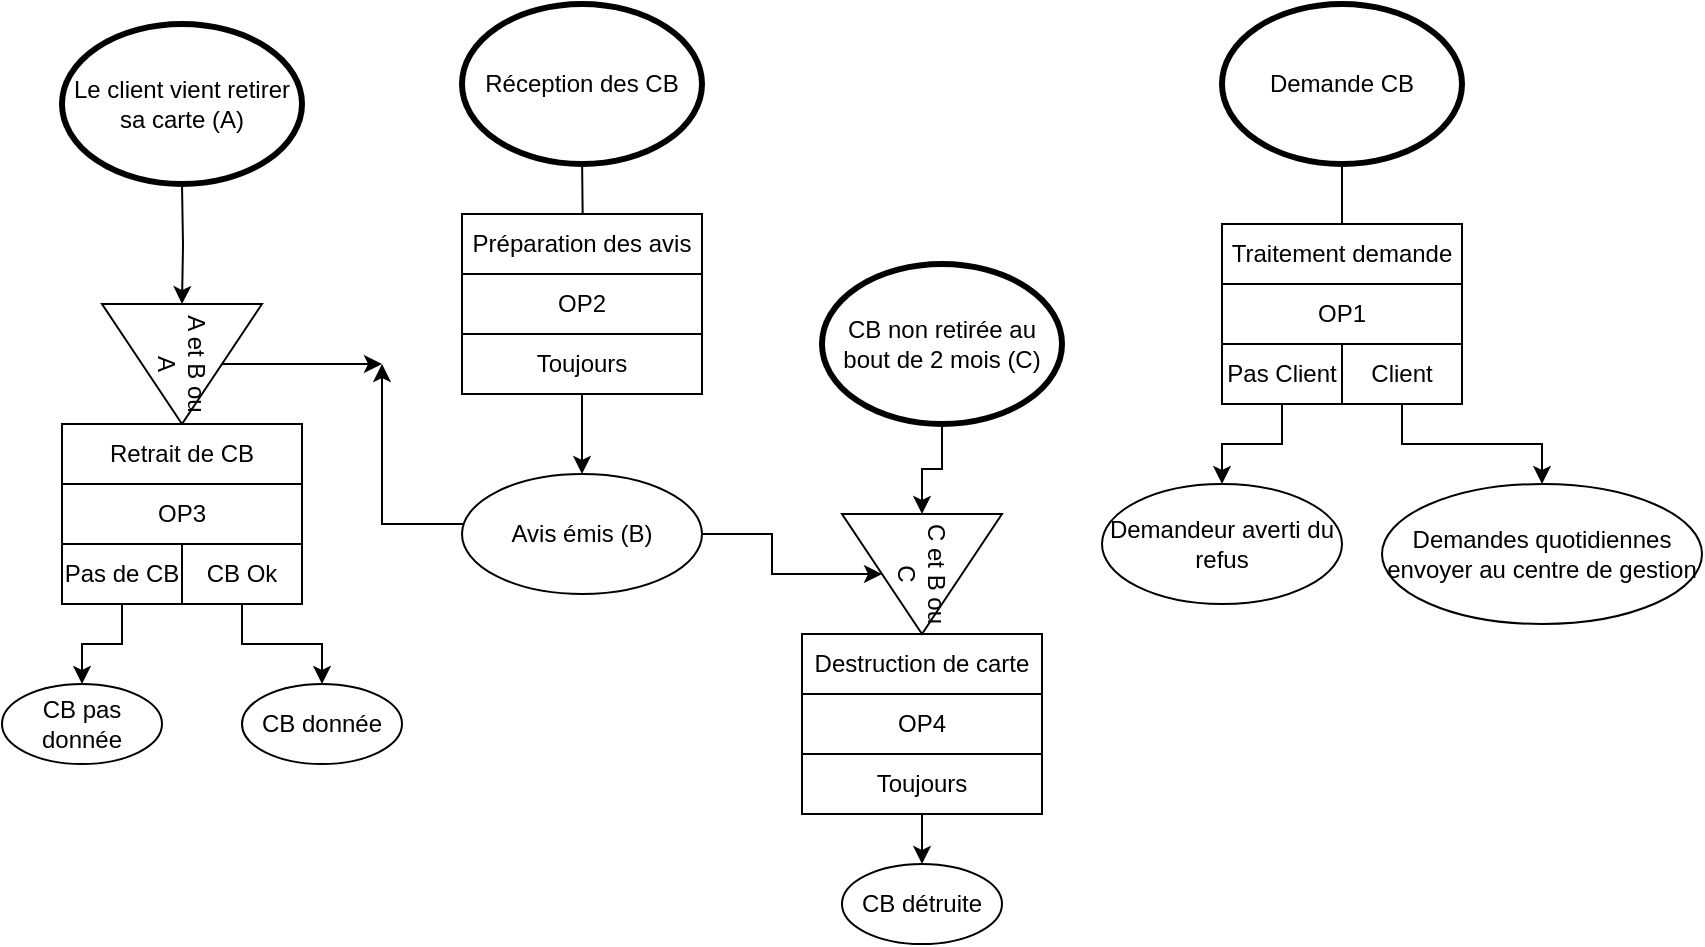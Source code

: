 <mxfile version="16.6.6" type="github">
  <diagram id="WWr4aDMTfHQDkcVUxGCE" name="Page-1">
    <mxGraphModel dx="1038" dy="543" grid="1" gridSize="10" guides="1" tooltips="1" connect="1" arrows="1" fold="1" page="1" pageScale="1" pageWidth="827" pageHeight="1169" math="0" shadow="0">
      <root>
        <mxCell id="0" />
        <mxCell id="1" parent="0" />
        <mxCell id="_ISTVUI6OvjRX1HSTE76-8" value="" style="edgeStyle=orthogonalEdgeStyle;rounded=0;orthogonalLoop=1;jettySize=auto;html=1;" edge="1" parent="1" source="_ISTVUI6OvjRX1HSTE76-1">
          <mxGeometry relative="1" as="geometry">
            <mxPoint x="730" y="210" as="targetPoint" />
          </mxGeometry>
        </mxCell>
        <mxCell id="_ISTVUI6OvjRX1HSTE76-1" value="Demande CB" style="ellipse;whiteSpace=wrap;html=1;strokeWidth=3;" vertex="1" parent="1">
          <mxGeometry x="640" y="40" width="120" height="80" as="geometry" />
        </mxCell>
        <mxCell id="_ISTVUI6OvjRX1HSTE76-2" value="Traitement demande" style="rounded=0;whiteSpace=wrap;html=1;strokeWidth=1;" vertex="1" parent="1">
          <mxGeometry x="640" y="150" width="120" height="30" as="geometry" />
        </mxCell>
        <mxCell id="_ISTVUI6OvjRX1HSTE76-3" value="OP1" style="rounded=0;whiteSpace=wrap;html=1;strokeWidth=1;" vertex="1" parent="1">
          <mxGeometry x="640" y="180" width="120" height="30" as="geometry" />
        </mxCell>
        <mxCell id="_ISTVUI6OvjRX1HSTE76-32" value="" style="edgeStyle=orthogonalEdgeStyle;rounded=0;orthogonalLoop=1;jettySize=auto;html=1;" edge="1" parent="1" source="_ISTVUI6OvjRX1HSTE76-6" target="_ISTVUI6OvjRX1HSTE76-11">
          <mxGeometry relative="1" as="geometry" />
        </mxCell>
        <mxCell id="_ISTVUI6OvjRX1HSTE76-6" value="Pas Client" style="rounded=0;whiteSpace=wrap;html=1;strokeWidth=1;" vertex="1" parent="1">
          <mxGeometry x="640" y="210" width="60" height="30" as="geometry" />
        </mxCell>
        <mxCell id="_ISTVUI6OvjRX1HSTE76-10" value="" style="edgeStyle=orthogonalEdgeStyle;rounded=0;orthogonalLoop=1;jettySize=auto;html=1;" edge="1" parent="1" source="_ISTVUI6OvjRX1HSTE76-7" target="_ISTVUI6OvjRX1HSTE76-9">
          <mxGeometry relative="1" as="geometry" />
        </mxCell>
        <mxCell id="_ISTVUI6OvjRX1HSTE76-7" value="Client" style="rounded=0;whiteSpace=wrap;html=1;strokeWidth=1;" vertex="1" parent="1">
          <mxGeometry x="700" y="210" width="60" height="30" as="geometry" />
        </mxCell>
        <mxCell id="_ISTVUI6OvjRX1HSTE76-9" value="Demandes quotidiennes envoyer au centre de gestion" style="ellipse;whiteSpace=wrap;html=1;rounded=0;strokeWidth=1;" vertex="1" parent="1">
          <mxGeometry x="720" y="280" width="160" height="70" as="geometry" />
        </mxCell>
        <mxCell id="_ISTVUI6OvjRX1HSTE76-11" value="Demandeur averti du refus" style="ellipse;whiteSpace=wrap;html=1;rounded=0;strokeWidth=1;" vertex="1" parent="1">
          <mxGeometry x="580" y="280" width="120" height="60" as="geometry" />
        </mxCell>
        <mxCell id="_ISTVUI6OvjRX1HSTE76-20" value="" style="edgeStyle=orthogonalEdgeStyle;rounded=0;orthogonalLoop=1;jettySize=auto;html=1;" edge="1" parent="1" target="_ISTVUI6OvjRX1HSTE76-17">
          <mxGeometry relative="1" as="geometry">
            <mxPoint x="320" y="115" as="sourcePoint" />
          </mxGeometry>
        </mxCell>
        <mxCell id="_ISTVUI6OvjRX1HSTE76-13" value="Réception des CB" style="ellipse;whiteSpace=wrap;html=1;strokeWidth=3;" vertex="1" parent="1">
          <mxGeometry x="260" y="40" width="120" height="80" as="geometry" />
        </mxCell>
        <mxCell id="_ISTVUI6OvjRX1HSTE76-14" value="Préparation des avis" style="rounded=0;whiteSpace=wrap;html=1;strokeWidth=1;" vertex="1" parent="1">
          <mxGeometry x="260" y="145" width="120" height="30" as="geometry" />
        </mxCell>
        <mxCell id="_ISTVUI6OvjRX1HSTE76-15" value="OP2" style="rounded=0;whiteSpace=wrap;html=1;strokeWidth=1;" vertex="1" parent="1">
          <mxGeometry x="260" y="175" width="120" height="30" as="geometry" />
        </mxCell>
        <mxCell id="_ISTVUI6OvjRX1HSTE76-19" value="" style="edgeStyle=orthogonalEdgeStyle;rounded=0;orthogonalLoop=1;jettySize=auto;html=1;" edge="1" parent="1" source="_ISTVUI6OvjRX1HSTE76-17" target="_ISTVUI6OvjRX1HSTE76-18">
          <mxGeometry relative="1" as="geometry" />
        </mxCell>
        <mxCell id="_ISTVUI6OvjRX1HSTE76-17" value="Toujours" style="rounded=0;whiteSpace=wrap;html=1;strokeWidth=1;" vertex="1" parent="1">
          <mxGeometry x="260" y="205" width="120" height="30" as="geometry" />
        </mxCell>
        <mxCell id="_ISTVUI6OvjRX1HSTE76-34" style="edgeStyle=orthogonalEdgeStyle;rounded=0;orthogonalLoop=1;jettySize=auto;html=1;" edge="1" parent="1" source="_ISTVUI6OvjRX1HSTE76-18">
          <mxGeometry relative="1" as="geometry">
            <mxPoint x="220" y="220" as="targetPoint" />
            <Array as="points">
              <mxPoint x="220" y="300" />
            </Array>
          </mxGeometry>
        </mxCell>
        <mxCell id="_ISTVUI6OvjRX1HSTE76-45" value="" style="edgeStyle=orthogonalEdgeStyle;rounded=0;orthogonalLoop=1;jettySize=auto;html=1;" edge="1" parent="1" source="_ISTVUI6OvjRX1HSTE76-18" target="_ISTVUI6OvjRX1HSTE76-44">
          <mxGeometry relative="1" as="geometry" />
        </mxCell>
        <mxCell id="_ISTVUI6OvjRX1HSTE76-18" value="Avis émis (B)" style="ellipse;whiteSpace=wrap;html=1;rounded=0;strokeWidth=1;" vertex="1" parent="1">
          <mxGeometry x="260" y="275" width="120" height="60" as="geometry" />
        </mxCell>
        <mxCell id="_ISTVUI6OvjRX1HSTE76-23" value="" style="edgeStyle=orthogonalEdgeStyle;rounded=0;orthogonalLoop=1;jettySize=auto;html=1;" edge="1" parent="1" target="_ISTVUI6OvjRX1HSTE76-22">
          <mxGeometry relative="1" as="geometry">
            <mxPoint x="120" y="130" as="sourcePoint" />
          </mxGeometry>
        </mxCell>
        <mxCell id="_ISTVUI6OvjRX1HSTE76-21" value="Le client vient retirer sa carte (A)" style="ellipse;whiteSpace=wrap;html=1;strokeWidth=3;" vertex="1" parent="1">
          <mxGeometry x="60" y="50" width="120" height="80" as="geometry" />
        </mxCell>
        <mxCell id="_ISTVUI6OvjRX1HSTE76-35" value="" style="edgeStyle=orthogonalEdgeStyle;rounded=0;orthogonalLoop=1;jettySize=auto;html=1;" edge="1" parent="1" source="_ISTVUI6OvjRX1HSTE76-22">
          <mxGeometry relative="1" as="geometry">
            <mxPoint x="220" y="220" as="targetPoint" />
          </mxGeometry>
        </mxCell>
        <mxCell id="_ISTVUI6OvjRX1HSTE76-22" value="A et B ou A" style="triangle;strokeWidth=1;rotation=90;textDirection=ltr;verticalAlign=middle;whiteSpace=wrap;html=1;" vertex="1" parent="1">
          <mxGeometry x="90" y="180" width="60" height="80" as="geometry" />
        </mxCell>
        <mxCell id="_ISTVUI6OvjRX1HSTE76-24" value="Retrait de CB" style="rounded=0;whiteSpace=wrap;html=1;strokeWidth=1;" vertex="1" parent="1">
          <mxGeometry x="60" y="250" width="120" height="30" as="geometry" />
        </mxCell>
        <mxCell id="_ISTVUI6OvjRX1HSTE76-25" value="OP3" style="rounded=0;whiteSpace=wrap;html=1;strokeWidth=1;" vertex="1" parent="1">
          <mxGeometry x="60" y="280" width="120" height="30" as="geometry" />
        </mxCell>
        <mxCell id="_ISTVUI6OvjRX1HSTE76-29" value="" style="edgeStyle=orthogonalEdgeStyle;rounded=0;orthogonalLoop=1;jettySize=auto;html=1;" edge="1" parent="1" source="_ISTVUI6OvjRX1HSTE76-26" target="_ISTVUI6OvjRX1HSTE76-28">
          <mxGeometry relative="1" as="geometry" />
        </mxCell>
        <mxCell id="_ISTVUI6OvjRX1HSTE76-26" value="CB Ok" style="rounded=0;whiteSpace=wrap;html=1;strokeWidth=1;" vertex="1" parent="1">
          <mxGeometry x="120" y="310" width="60" height="30" as="geometry" />
        </mxCell>
        <mxCell id="_ISTVUI6OvjRX1HSTE76-31" value="" style="edgeStyle=orthogonalEdgeStyle;rounded=0;orthogonalLoop=1;jettySize=auto;html=1;" edge="1" parent="1" source="_ISTVUI6OvjRX1HSTE76-27" target="_ISTVUI6OvjRX1HSTE76-30">
          <mxGeometry relative="1" as="geometry" />
        </mxCell>
        <mxCell id="_ISTVUI6OvjRX1HSTE76-27" value="Pas de CB" style="rounded=0;whiteSpace=wrap;html=1;strokeWidth=1;" vertex="1" parent="1">
          <mxGeometry x="60" y="310" width="60" height="30" as="geometry" />
        </mxCell>
        <mxCell id="_ISTVUI6OvjRX1HSTE76-28" value="CB donnée" style="ellipse;whiteSpace=wrap;html=1;rounded=0;strokeWidth=1;" vertex="1" parent="1">
          <mxGeometry x="150" y="380" width="80" height="40" as="geometry" />
        </mxCell>
        <mxCell id="_ISTVUI6OvjRX1HSTE76-30" value="CB pas donnée" style="ellipse;whiteSpace=wrap;html=1;rounded=0;strokeWidth=1;" vertex="1" parent="1">
          <mxGeometry x="30" y="380" width="80" height="40" as="geometry" />
        </mxCell>
        <mxCell id="_ISTVUI6OvjRX1HSTE76-46" value="" style="edgeStyle=orthogonalEdgeStyle;rounded=0;orthogonalLoop=1;jettySize=auto;html=1;" edge="1" parent="1" source="_ISTVUI6OvjRX1HSTE76-36" target="_ISTVUI6OvjRX1HSTE76-44">
          <mxGeometry relative="1" as="geometry" />
        </mxCell>
        <mxCell id="_ISTVUI6OvjRX1HSTE76-36" value="CB non retirée au bout de 2 mois (C)" style="ellipse;whiteSpace=wrap;html=1;strokeWidth=3;" vertex="1" parent="1">
          <mxGeometry x="440" y="170" width="120" height="80" as="geometry" />
        </mxCell>
        <mxCell id="_ISTVUI6OvjRX1HSTE76-41" value="Destruction de carte" style="rounded=0;whiteSpace=wrap;html=1;strokeWidth=1;" vertex="1" parent="1">
          <mxGeometry x="430" y="355" width="120" height="30" as="geometry" />
        </mxCell>
        <mxCell id="_ISTVUI6OvjRX1HSTE76-42" value="OP4" style="rounded=0;whiteSpace=wrap;html=1;strokeWidth=1;" vertex="1" parent="1">
          <mxGeometry x="430" y="385" width="120" height="30" as="geometry" />
        </mxCell>
        <mxCell id="_ISTVUI6OvjRX1HSTE76-48" value="" style="edgeStyle=orthogonalEdgeStyle;rounded=0;orthogonalLoop=1;jettySize=auto;html=1;" edge="1" parent="1" source="_ISTVUI6OvjRX1HSTE76-43" target="_ISTVUI6OvjRX1HSTE76-47">
          <mxGeometry relative="1" as="geometry" />
        </mxCell>
        <mxCell id="_ISTVUI6OvjRX1HSTE76-43" value="Toujours" style="rounded=0;whiteSpace=wrap;html=1;strokeWidth=1;" vertex="1" parent="1">
          <mxGeometry x="430" y="415" width="120" height="30" as="geometry" />
        </mxCell>
        <mxCell id="_ISTVUI6OvjRX1HSTE76-44" value="C et B ou C" style="triangle;strokeWidth=1;rotation=90;textDirection=ltr;verticalAlign=middle;whiteSpace=wrap;html=1;" vertex="1" parent="1">
          <mxGeometry x="460" y="285" width="60" height="80" as="geometry" />
        </mxCell>
        <mxCell id="_ISTVUI6OvjRX1HSTE76-47" value="CB détruite" style="ellipse;whiteSpace=wrap;html=1;rounded=0;strokeWidth=1;" vertex="1" parent="1">
          <mxGeometry x="450" y="470" width="80" height="40" as="geometry" />
        </mxCell>
      </root>
    </mxGraphModel>
  </diagram>
</mxfile>
